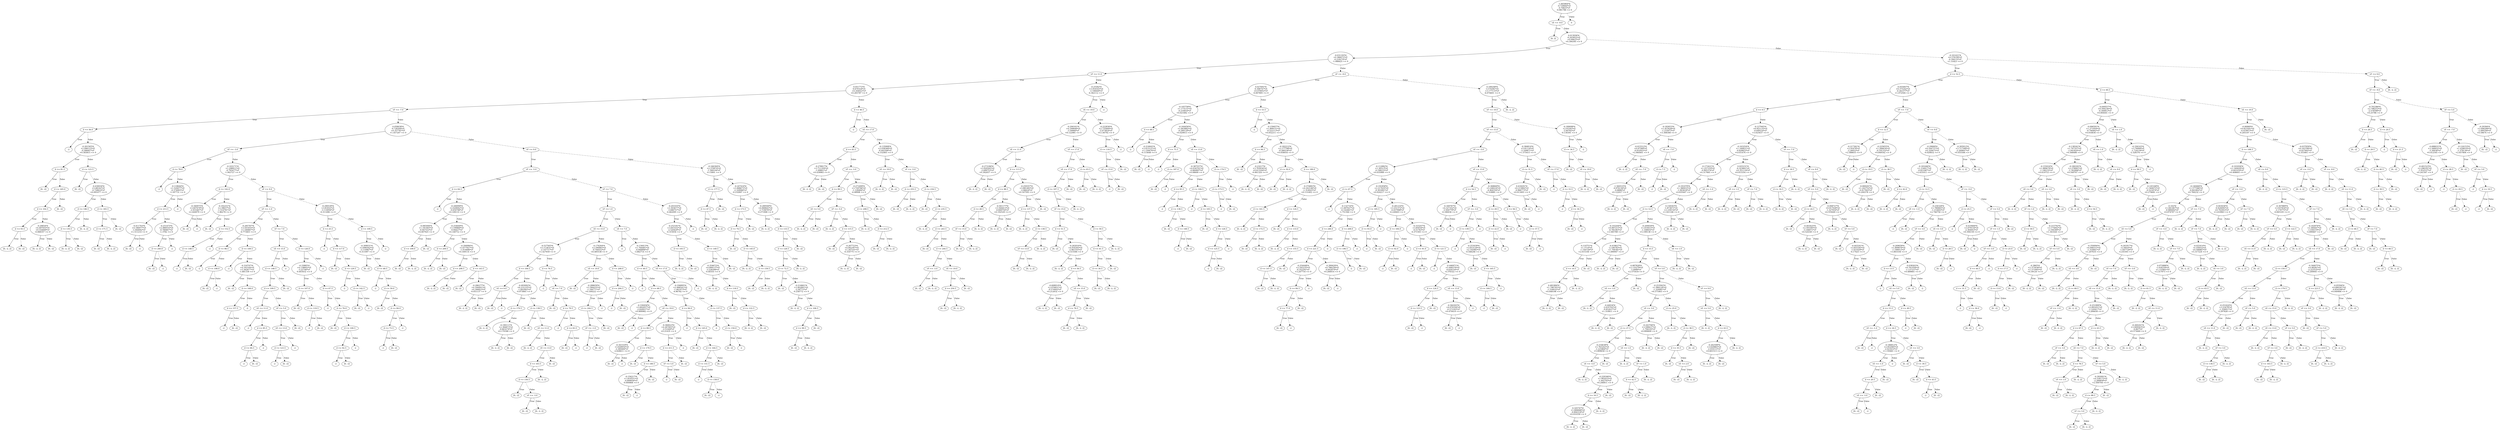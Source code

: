 digraph {
0 [label="-1.845864*d\n-0.728064*vE\n-0.70825*vF\n-0.981786 <= 0"];
1 [label="vE <= -9.0"];
2 [label="[0, 2]"];
1 -> 2 [label="True"];
3 [label="0.013936*d\n-0.203952*vE\n+0.09625*vF\n+0.394395 <= 0"];
4 [label="-0.031193*d\n+0.386072*vE\n-0.218274*vF\n-1.088425 <= 0"];
5 [label="vF <= 11.0"];
6 [label="0.051772*d\n-0.670324*vE\n+0.204022*vF\n+0.265787 <= 0"];
7 [label="vF <= -7.0"];
8 [label="d <= 56.0"];
9 [label="-2"];
8 -> 9 [label="True"];
10 [label="-0.201565*d\n+2.496123*vE\n-0.588407*vF\n+0.583815 <= 0"];
11 [label="d <= 81.5"];
12 [label="[0, -2]"];
11 -> 12 [label="True"];
13 [label="d <= 245.0"];
14 [label="d <= 102.5"];
15 [label="d <= 93.5"];
16 [label="[0, -2, 2]"];
15 -> 16 [label="True"];
17 [label="[0, -2]"];
15 -> 17 [style="dashed", label="False"];
14 -> 15 [label="True"];
18 [label="-0.29654*d\n+4.497055*vE\n+0.554009*vF\n-0.068357 <= 0"];
19 [label="[0, -2, 2]"];
18 -> 19 [label="True"];
20 [label="[0, -2]"];
18 -> 20 [style="dashed", label="False"];
14 -> 18 [style="dashed", label="False"];
13 -> 14 [label="True"];
21 [label="[0, -2]"];
13 -> 21 [style="dashed", label="False"];
11 -> 13 [style="dashed", label="False"];
10 -> 11 [label="True"];
22 [label="d <= 123.5"];
23 [label="[0, -2]"];
22 -> 23 [label="True"];
24 [label="-0.430034*d\n+5.68162*vE\n-0.728614*vF\n+0.091077 <= 0"];
25 [label="d <= 146.5"];
26 [label="d <= 135.5"];
27 [label="[0, -2, 2]"];
26 -> 27 [label="True"];
28 [label="[0, -2]"];
26 -> 28 [style="dashed", label="False"];
25 -> 26 [label="True"];
29 [label="[0, -2, 2]"];
25 -> 29 [style="dashed", label="False"];
24 -> 25 [label="True"];
30 [label="d <= 183.5"];
31 [label="d <= 171.5"];
32 [label="[0, -2]"];
31 -> 32 [label="True"];
33 [label="[0, -2, 2]"];
31 -> 33 [style="dashed", label="False"];
30 -> 31 [label="True"];
34 [label="[0, -2]"];
30 -> 34 [style="dashed", label="False"];
24 -> 30 [style="dashed", label="False"];
22 -> 24 [style="dashed", label="False"];
10 -> 22 [style="dashed", label="False"];
8 -> 10 [style="dashed", label="False"];
7 -> 8 [label="True"];
35 [label="0.058638*d\n-0.728309*vE\n+0.357787*vF\n+1.457207 <= 0"];
36 [label="vF <= -3.0"];
37 [label="d <= 78.0"];
38 [label="-2"];
37 -> 38 [label="True"];
39 [label="-0.118644*d\n+1.520077*vE\n-0.374993*vF\n-3.187731 <= 0"];
40 [label="d <= 213.5"];
41 [label="-0.411703*d\n+4.186977*vE\n-1.044942*vF\n+1.511214 <= 0"];
42 [label="[0, -2]"];
41 -> 42 [label="True"];
43 [label="-2"];
41 -> 43 [style="dashed", label="False"];
40 -> 41 [label="True"];
44 [label="-0.251475*d\n+2.989555*vE\n-0.780847*vF\n-1.3782 <= 0"];
45 [label="d <= 240.0"];
46 [label="[0, -2]"];
45 -> 46 [label="True"];
47 [label="-2"];
45 -> 47 [style="dashed", label="False"];
44 -> 45 [label="True"];
48 [label="-2"];
44 -> 48 [style="dashed", label="False"];
40 -> 44 [style="dashed", label="False"];
39 -> 40 [label="True"];
49 [label="-2"];
39 -> 49 [style="dashed", label="False"];
37 -> 39 [style="dashed", label="False"];
36 -> 37 [label="True"];
50 [label="-0.103171*d\n+1.298911*vE\n-0.795477*vF\n-1.943727 <= 0"];
51 [label="d <= 142.0"];
52 [label="-0.340975*d\n+3.607679*vE\n-2.931667*vF\n+2.444979 <= 0"];
53 [label="[0, -2]"];
52 -> 53 [label="True"];
54 [label="-2"];
52 -> 54 [style="dashed", label="False"];
51 -> 52 [label="True"];
55 [label="-0.192251*d\n+2.39637*vE\n-1.514791*vF\n-1.86278 <= 0"];
56 [label="[0, -2]"];
55 -> 56 [label="True"];
57 [label="d <= 152.5"];
58 [label="d <= 148.5"];
59 [label="-2"];
58 -> 59 [label="True"];
60 [label="[0, -2]"];
58 -> 60 [style="dashed", label="False"];
57 -> 58 [label="True"];
61 [label="-2"];
57 -> 61 [style="dashed", label="False"];
55 -> 57 [style="dashed", label="False"];
51 -> 55 [style="dashed", label="False"];
50 -> 51 [label="True"];
62 [label="vF <= 9.0"];
63 [label="vF <= -1.0"];
64 [label="-0.285787*d\n+3.541655*vE\n+1.546807*vF\n-0.773403 <= 0"];
65 [label="d <= 98.5"];
66 [label="-2"];
65 -> 66 [label="True"];
67 [label="d <= 198.0"];
68 [label="[0, -2]"];
67 -> 68 [label="True"];
69 [label="-2"];
67 -> 69 [style="dashed", label="False"];
65 -> 67 [style="dashed", label="False"];
64 -> 65 [label="True"];
70 [label="d <= 109.5"];
71 [label="-2"];
70 -> 71 [label="True"];
72 [label="-0.316747*d\n+4.192104*vE\n+3.362677*vF\n-1.681339 <= 0"];
73 [label="[0, -2]"];
72 -> 73 [label="True"];
74 [label="d <= 168.0"];
75 [label="d <= 157.5"];
76 [label="-2"];
75 -> 76 [label="True"];
77 [label="[0, -2]"];
75 -> 77 [style="dashed", label="False"];
74 -> 75 [label="True"];
78 [label="-2"];
74 -> 78 [style="dashed", label="False"];
72 -> 74 [style="dashed", label="False"];
70 -> 72 [style="dashed", label="False"];
64 -> 70 [style="dashed", label="False"];
63 -> 64 [label="True"];
79 [label="vF <= 7.0"];
80 [label="vE <= 15.0"];
81 [label="d <= 148.5"];
82 [label="d <= 109.5"];
83 [label="vE <= 11.0"];
84 [label="-2"];
83 -> 84 [label="True"];
85 [label="d <= 85.5"];
86 [label="d <= 84.5"];
87 [label="-2"];
86 -> 87 [label="True"];
88 [label="[0, -2]"];
86 -> 88 [style="dashed", label="False"];
85 -> 86 [label="True"];
89 [label="-2"];
85 -> 89 [style="dashed", label="False"];
83 -> 85 [style="dashed", label="False"];
82 -> 83 [label="True"];
90 [label="vF <= 5.0"];
91 [label="vE <= 13.0"];
92 [label="d <= 123.5"];
93 [label="-2"];
92 -> 93 [label="True"];
94 [label="[0, -2]"];
92 -> 94 [style="dashed", label="False"];
91 -> 92 [label="True"];
95 [label="-2"];
91 -> 95 [style="dashed", label="False"];
90 -> 91 [label="True"];
96 [label="[0, -2]"];
90 -> 96 [style="dashed", label="False"];
82 -> 90 [style="dashed", label="False"];
81 -> 82 [label="True"];
97 [label="[0, -2]"];
81 -> 97 [style="dashed", label="False"];
80 -> 81 [label="True"];
98 [label="-2"];
80 -> 98 [style="dashed", label="False"];
79 -> 80 [label="True"];
99 [label="d <= 126.0"];
100 [label="-0.33885*d\n+4.138602*vE\n-3.22746*vF\n-0.403432 <= 0"];
101 [label="d <= 107.0"];
102 [label="[0, -2]"];
101 -> 102 [label="True"];
103 [label="d <= 119.5"];
104 [label="-2"];
103 -> 104 [label="True"];
105 [label="[0, -2]"];
103 -> 105 [style="dashed", label="False"];
101 -> 103 [style="dashed", label="False"];
100 -> 101 [label="True"];
106 [label="d <= 67.5"];
107 [label="-2"];
106 -> 107 [label="True"];
108 [label="d <= 76.0"];
109 [label="[0, -2]"];
108 -> 109 [label="True"];
110 [label="d <= 100.5"];
111 [label="d <= 92.5"];
112 [label="-2"];
111 -> 112 [label="True"];
113 [label="[0, -2]"];
111 -> 113 [style="dashed", label="False"];
110 -> 111 [label="True"];
114 [label="-2"];
110 -> 114 [style="dashed", label="False"];
108 -> 110 [style="dashed", label="False"];
106 -> 108 [style="dashed", label="False"];
100 -> 106 [style="dashed", label="False"];
99 -> 100 [label="True"];
115 [label="-2"];
99 -> 115 [style="dashed", label="False"];
79 -> 99 [style="dashed", label="False"];
63 -> 79 [style="dashed", label="False"];
62 -> 63 [label="True"];
116 [label="-0.290539*d\n+3.81832*vE\n-3.114956*vF\n-0.311496 <= 0"];
117 [label="d <= 25.5"];
118 [label="-2"];
117 -> 118 [label="True"];
119 [label="d <= 117.0"];
120 [label="[0, -2]"];
119 -> 120 [label="True"];
121 [label="d <= 129.5"];
122 [label="-2"];
121 -> 122 [label="True"];
123 [label="d <= 142.5"];
124 [label="[0, -2]"];
123 -> 124 [label="True"];
125 [label="-2"];
123 -> 125 [style="dashed", label="False"];
121 -> 123 [style="dashed", label="False"];
119 -> 121 [style="dashed", label="False"];
117 -> 119 [style="dashed", label="False"];
116 -> 117 [label="True"];
126 [label="d <= 109.5"];
127 [label="-0.309031*d\n+3.896562*vE\n-3.110967*vF\n-0.311097 <= 0"];
128 [label="[0, -2]"];
127 -> 128 [label="True"];
129 [label="d <= 48.5"];
130 [label="-2"];
129 -> 130 [label="True"];
131 [label="d <= 59.0"];
132 [label="[0, -2]"];
131 -> 132 [label="True"];
133 [label="d <= 84.0"];
134 [label="d <= 73.5"];
135 [label="-2"];
134 -> 135 [label="True"];
136 [label="[0, -2]"];
134 -> 136 [style="dashed", label="False"];
133 -> 134 [label="True"];
137 [label="-2"];
133 -> 137 [style="dashed", label="False"];
131 -> 133 [style="dashed", label="False"];
129 -> 131 [style="dashed", label="False"];
127 -> 129 [style="dashed", label="False"];
126 -> 127 [label="True"];
138 [label="-2"];
126 -> 138 [style="dashed", label="False"];
116 -> 126 [style="dashed", label="False"];
62 -> 116 [style="dashed", label="False"];
50 -> 62 [style="dashed", label="False"];
36 -> 50 [style="dashed", label="False"];
35 -> 36 [label="True"];
139 [label="vF <= 9.0"];
140 [label="vF <= -5.0"];
141 [label="d <= 64.5"];
142 [label="-2"];
141 -> 142 [label="True"];
143 [label="-0.206999*d\n+2.628942*vE\n-0.654796*vF\n+0.109133 <= 0"];
144 [label="-0.085494*d\n+1.181465*vE\n-0.047553*vF\n+0.007925 <= 0"];
145 [label="d <= 109.0"];
146 [label="[0, -2]"];
145 -> 146 [label="True"];
147 [label="[0, -2, 2]"];
145 -> 147 [style="dashed", label="False"];
144 -> 145 [label="True"];
148 [label="[0, -2]"];
144 -> 148 [style="dashed", label="False"];
143 -> 144 [label="True"];
149 [label="-0.254649*d\n+3.199869*vE\n-0.84427*vF\n+0.140712 <= 0"];
150 [label="d <= 209.5"];
151 [label="[0, -2, 2]"];
150 -> 151 [label="True"];
152 [label="[0, -2]"];
150 -> 152 [style="dashed", label="False"];
149 -> 150 [label="True"];
153 [label="-0.294984*d\n+3.677927*vE\n-1.014686*vF\n+0.169114 <= 0"];
154 [label="d <= 208.5"];
155 [label="[0, -2, 2]"];
154 -> 155 [label="True"];
156 [label="[0, -2]"];
154 -> 156 [style="dashed", label="False"];
153 -> 154 [label="True"];
157 [label="d <= 143.5"];
158 [label="[0, -2]"];
157 -> 158 [label="True"];
159 [label="-0.286277*d\n+4.184491*vE\n+0.306823*vF\n-0.051137 <= 0"];
160 [label="[0, -2, 2]"];
159 -> 160 [label="True"];
161 [label="[0, -2]"];
159 -> 161 [style="dashed", label="False"];
157 -> 159 [style="dashed", label="False"];
153 -> 157 [style="dashed", label="False"];
149 -> 153 [style="dashed", label="False"];
143 -> 149 [style="dashed", label="False"];
141 -> 143 [style="dashed", label="False"];
140 -> 141 [label="True"];
162 [label="vF <= 7.0"];
163 [label="vF <= 1.0"];
164 [label="vE <= 15.0"];
165 [label="-0.527565*d\n+5.113631*vE\n-2.147717*vF\n+1.427659 <= 0"];
166 [label="d <= 100.5"];
167 [label="vE <= 9.0"];
168 [label="[0, -2]"];
167 -> 168 [label="True"];
169 [label="-2"];
167 -> 169 [style="dashed", label="False"];
166 -> 167 [label="True"];
170 [label="-0.493092*d\n+6.231235*vE\n-1.842942*vF\n-0.973665 <= 0"];
171 [label="d <= 179.5"];
172 [label="[0, -2, 2]"];
171 -> 172 [label="True"];
173 [label="-0.190111*d\n+2.384873*vE\n-0.663274*vF\n+0.170348 <= 0"];
174 [label="[0, -2, 2]"];
173 -> 174 [label="True"];
175 [label="[0, -2]"];
173 -> 175 [style="dashed", label="False"];
171 -> 173 [style="dashed", label="False"];
170 -> 171 [label="True"];
176 [label="d <= 138.5"];
177 [label="[0, -2]"];
176 -> 177 [label="True"];
178 [label="vE <= 11.0"];
179 [label="[0, -2, 2]"];
178 -> 179 [label="True"];
180 [label="vE <= 13.0"];
181 [label="d <= 163.5"];
182 [label="d <= 156.5"];
183 [label="[0, -2]"];
182 -> 183 [label="True"];
184 [label="vF <= -3.0"];
185 [label="[0, -2]"];
184 -> 185 [label="True"];
186 [label="[0, -2, 2]"];
184 -> 186 [style="dashed", label="False"];
182 -> 184 [style="dashed", label="False"];
181 -> 182 [label="True"];
187 [label="[0, -2, 2]"];
181 -> 187 [style="dashed", label="False"];
180 -> 181 [label="True"];
188 [label="[0, -2]"];
180 -> 188 [style="dashed", label="False"];
178 -> 180 [style="dashed", label="False"];
176 -> 178 [style="dashed", label="False"];
170 -> 176 [style="dashed", label="False"];
166 -> 170 [style="dashed", label="False"];
165 -> 166 [label="True"];
189 [label="d <= 76.5"];
190 [label="-2"];
189 -> 190 [label="True"];
191 [label="vE <= 7.0"];
192 [label="[0, -2]"];
191 -> 192 [label="True"];
193 [label="d <= 79.5"];
194 [label="-2"];
193 -> 194 [label="True"];
195 [label="d <= 83.5"];
196 [label="[0, -2]"];
195 -> 196 [label="True"];
197 [label="-2"];
195 -> 197 [style="dashed", label="False"];
193 -> 195 [style="dashed", label="False"];
191 -> 193 [style="dashed", label="False"];
189 -> 191 [style="dashed", label="False"];
165 -> 189 [style="dashed", label="False"];
164 -> 165 [label="True"];
198 [label="-0.176264*d\n+2.590965*vE\n-0.700553*vF\n-10.485538 <= 0"];
199 [label="vE <= 19.0"];
200 [label="[0, -2]"];
199 -> 200 [label="True"];
201 [label="-0.288659*d\n+3.384435*vE\n-1.184771*vF\n+0.169222 <= 0"];
202 [label="d <= 244.5"];
203 [label="vF <= -1.0"];
204 [label="-2"];
203 -> 204 [label="True"];
205 [label="[0, -2]"];
203 -> 205 [style="dashed", label="False"];
202 -> 203 [label="True"];
206 [label="[0, -2]"];
202 -> 206 [style="dashed", label="False"];
201 -> 202 [label="True"];
207 [label="-2"];
201 -> 207 [style="dashed", label="False"];
199 -> 201 [style="dashed", label="False"];
198 -> 199 [label="True"];
208 [label="d <= 208.0"];
209 [label="d <= 204.5"];
210 [label="-2"];
209 -> 210 [label="True"];
211 [label="[0, -2]"];
209 -> 211 [style="dashed", label="False"];
208 -> 209 [label="True"];
212 [label="-2"];
208 -> 212 [style="dashed", label="False"];
198 -> 208 [style="dashed", label="False"];
164 -> 198 [style="dashed", label="False"];
163 -> 164 [label="True"];
213 [label="vE <= 7.0"];
214 [label="-2"];
213 -> 214 [label="True"];
215 [label="-0.134413*d\n+1.764481*vE\n-0.948896*vF\n-3.882714 <= 0"];
216 [label="d <= 40.5"];
217 [label="-2"];
216 -> 217 [label="True"];
218 [label="d <= 68.5"];
219 [label="-0.330456*d\n+3.602057*vE\n-2.826937*vF\n+0.800982 <= 0"];
220 [label="[0, -2]"];
219 -> 220 [label="True"];
221 [label="-2"];
219 -> 221 [style="dashed", label="False"];
218 -> 219 [label="True"];
222 [label="vE <= 19.0"];
223 [label="d <= 89.5"];
224 [label="-0.343318*d\n+3.828954*vE\n-2.360406*vF\n-2.628611 <= 0"];
225 [label="[0, -2]"];
224 -> 225 [label="True"];
226 [label="-2"];
224 -> 226 [style="dashed", label="False"];
223 -> 224 [label="True"];
227 [label="d <= 179.5"];
228 [label="[0, -2]"];
227 -> 228 [label="True"];
229 [label="d <= 180.5"];
230 [label="-0.156217*d\n+1.810551*vE\n-0.899056*vF\n-0.000868 <= 0"];
231 [label="[0, -2]"];
230 -> 231 [label="True"];
232 [label="-2"];
230 -> 232 [style="dashed", label="False"];
229 -> 230 [label="True"];
233 [label="[0, -2]"];
229 -> 233 [style="dashed", label="False"];
227 -> 229 [style="dashed", label="False"];
223 -> 227 [style="dashed", label="False"];
222 -> 223 [label="True"];
234 [label="-0.360023*d\n+4.287003*vE\n-2.51449*vF\n+0.21435 <= 0"];
235 [label="d <= 211.5"];
236 [label="vF <= 5.0"];
237 [label="-2"];
236 -> 237 [label="True"];
238 [label="[0, -2]"];
236 -> 238 [style="dashed", label="False"];
235 -> 236 [label="True"];
239 [label="[0, -2]"];
235 -> 239 [style="dashed", label="False"];
234 -> 235 [label="True"];
240 [label="-2"];
234 -> 240 [style="dashed", label="False"];
222 -> 234 [style="dashed", label="False"];
218 -> 222 [style="dashed", label="False"];
216 -> 218 [style="dashed", label="False"];
215 -> 216 [label="True"];
241 [label="vE <= 17.0"];
242 [label="-0.194895*d\n+2.488541*vE\n-1.461973*vF\n-4.96782 <= 0"];
243 [label="d <= 94.0"];
244 [label="-2"];
243 -> 244 [label="True"];
245 [label="d <= 145.0"];
246 [label="[0, -2]"];
245 -> 246 [label="True"];
247 [label="d <= 164.5"];
248 [label="d <= 151.5"];
249 [label="-2"];
248 -> 249 [label="True"];
250 [label="d <= 158.0"];
251 [label="[0, -2]"];
250 -> 251 [label="True"];
252 [label="-2"];
250 -> 252 [style="dashed", label="False"];
248 -> 250 [style="dashed", label="False"];
247 -> 248 [label="True"];
253 [label="[0, -2]"];
247 -> 253 [style="dashed", label="False"];
245 -> 247 [style="dashed", label="False"];
243 -> 245 [style="dashed", label="False"];
242 -> 243 [label="True"];
254 [label="d <= 137.5"];
255 [label="-2"];
254 -> 255 [label="True"];
256 [label="d <= 150.0"];
257 [label="[0, -2]"];
256 -> 257 [label="True"];
258 [label="-2"];
256 -> 258 [style="dashed", label="False"];
254 -> 256 [style="dashed", label="False"];
242 -> 254 [style="dashed", label="False"];
241 -> 242 [label="True"];
259 [label="-2"];
241 -> 259 [style="dashed", label="False"];
215 -> 241 [style="dashed", label="False"];
213 -> 215 [style="dashed", label="False"];
163 -> 213 [style="dashed", label="False"];
162 -> 163 [label="True"];
260 [label="-0.201035*d\n+3.303677*vE\n-3.696757*vF\n-0.462095 <= 0"];
261 [label="-0.252181*d\n+3.641432*vE\n-2.520429*vF\n-0.315054 <= 0"];
262 [label="d <= 193.5"];
263 [label="[0, -2, 2]"];
262 -> 263 [label="True"];
264 [label="[0, -2]"];
262 -> 264 [style="dashed", label="False"];
261 -> 262 [label="True"];
265 [label="d <= 149.5"];
266 [label="-0.354672*d\n+4.899137*vE\n-3.228398*vF\n-0.40355 <= 0"];
267 [label="[0, -2, 2]"];
266 -> 267 [label="True"];
268 [label="d <= 118.5"];
269 [label="[0, -2]"];
268 -> 269 [label="True"];
270 [label="d <= 122.5"];
271 [label="[0, -2, 2]"];
270 -> 271 [label="True"];
272 [label="[0, -2]"];
270 -> 272 [style="dashed", label="False"];
268 -> 270 [style="dashed", label="False"];
266 -> 268 [style="dashed", label="False"];
265 -> 266 [label="True"];
273 [label="[0, -2]"];
265 -> 273 [style="dashed", label="False"];
261 -> 265 [style="dashed", label="False"];
260 -> 261 [label="True"];
274 [label="-2"];
260 -> 274 [style="dashed", label="False"];
162 -> 260 [style="dashed", label="False"];
140 -> 162 [style="dashed", label="False"];
139 -> 140 [label="True"];
275 [label="-0.166304*d\n+2.370974*vE\n-1.589104*vF\n-0.15891 <= 0"];
276 [label="d <= 177.5"];
277 [label="d <= 47.5"];
278 [label="[0, -2]"];
277 -> 278 [label="True"];
279 [label="[0, -2, 2]"];
277 -> 279 [style="dashed", label="False"];
276 -> 277 [label="True"];
280 [label="[0, -2]"];
276 -> 280 [style="dashed", label="False"];
275 -> 276 [label="True"];
281 [label="-0.247416*d\n+3.488673*vE\n-2.328966*vF\n-0.232897 <= 0"];
282 [label="d <= 173.5"];
283 [label="d <= 74.5"];
284 [label="[0, -2]"];
283 -> 284 [label="True"];
285 [label="d <= 145.0"];
286 [label="[0, -2, 2]"];
285 -> 286 [label="True"];
287 [label="d <= 159.5"];
288 [label="[0, -2]"];
287 -> 288 [label="True"];
289 [label="[0, -2, 2]"];
287 -> 289 [style="dashed", label="False"];
285 -> 287 [style="dashed", label="False"];
283 -> 285 [style="dashed", label="False"];
282 -> 283 [label="True"];
290 [label="[0, -2]"];
282 -> 290 [style="dashed", label="False"];
281 -> 282 [label="True"];
291 [label="-0.289569*d\n+4.068643*vE\n-2.719076*vF\n-0.271908 <= 0"];
292 [label="[0, -2, 2]"];
291 -> 292 [label="True"];
293 [label="d <= 133.5"];
294 [label="d <= 128.5"];
295 [label="d <= 72.5"];
296 [label="[0, -2]"];
295 -> 296 [label="True"];
297 [label="-0.214661*d\n+3.402801*vE\n-2.58772*vF\n-0.258772 <= 0"];
298 [label="[0, -2, 2]"];
297 -> 298 [label="True"];
299 [label="d <= 106.5"];
300 [label="d <= 99.5"];
301 [label="[0, -2]"];
300 -> 301 [label="True"];
302 [label="[0, -2, 2]"];
300 -> 302 [style="dashed", label="False"];
299 -> 300 [label="True"];
303 [label="[0, -2]"];
299 -> 303 [style="dashed", label="False"];
297 -> 299 [style="dashed", label="False"];
295 -> 297 [style="dashed", label="False"];
294 -> 295 [label="True"];
304 [label="[0, -2, 2]"];
294 -> 304 [style="dashed", label="False"];
293 -> 294 [label="True"];
305 [label="[0, -2]"];
293 -> 305 [style="dashed", label="False"];
291 -> 293 [style="dashed", label="False"];
281 -> 291 [style="dashed", label="False"];
275 -> 281 [style="dashed", label="False"];
139 -> 275 [style="dashed", label="False"];
35 -> 139 [style="dashed", label="False"];
7 -> 35 [style="dashed", label="False"];
6 -> 7 [label="True"];
306 [label="d <= 46.5"];
307 [label="-2"];
306 -> 307 [label="True"];
308 [label="vE <= 17.0"];
309 [label="d <= 83.5"];
310 [label="-0.278917*d\n+3.711359*vE\n-1.09801*vF\n+0.439983 <= 0"];
311 [label="[0, -2, 2]"];
310 -> 311 [label="True"];
312 [label="[0, -2]"];
310 -> 312 [style="dashed", label="False"];
309 -> 310 [label="True"];
313 [label="vF <= -3.0"];
314 [label="d <= 99.5"];
315 [label="vE <= 5.0"];
316 [label="[0, -2, 2]"];
315 -> 316 [label="True"];
317 [label="[0, -2]"];
315 -> 317 [style="dashed", label="False"];
314 -> 315 [label="True"];
318 [label="vF <= -5.0"];
319 [label="[0, -2, 2]"];
318 -> 319 [label="True"];
320 [label="d <= 115.5"];
321 [label="[0, -2]"];
320 -> 321 [label="True"];
322 [label="-0.267723*d\n+4.002397*vE\n+1.267101*vF\n-0.316775 <= 0"];
323 [label="[0, -2, 2]"];
322 -> 323 [label="True"];
324 [label="[0, -2]"];
322 -> 324 [style="dashed", label="False"];
320 -> 322 [style="dashed", label="False"];
318 -> 320 [style="dashed", label="False"];
314 -> 318 [style="dashed", label="False"];
313 -> 314 [label="True"];
325 [label="-0.271699*d\n+3.729796*vE\n-1.128484*vF\n-4.48998 <= 0"];
326 [label="d <= 208.5"];
327 [label="[0, -2, 2]"];
326 -> 327 [label="True"];
328 [label="d <= 212.5"];
329 [label="[0, -2]"];
328 -> 329 [label="True"];
330 [label="[0, -2, 2]"];
328 -> 330 [style="dashed", label="False"];
326 -> 328 [style="dashed", label="False"];
325 -> 326 [label="True"];
331 [label="[0, -2]"];
325 -> 331 [style="dashed", label="False"];
313 -> 325 [style="dashed", label="False"];
309 -> 313 [style="dashed", label="False"];
308 -> 309 [label="True"];
332 [label="-0.135908*d\n+2.038368*vE\n-0.442506*vF\n-4.332465 <= 0"];
333 [label="vE <= 19.0"];
334 [label="[0, -2, 2]"];
333 -> 334 [label="True"];
335 [label="[0, -2]"];
333 -> 335 [style="dashed", label="False"];
332 -> 333 [label="True"];
336 [label="vF <= -5.0"];
337 [label="d <= 255.5"];
338 [label="[0, -2]"];
337 -> 338 [label="True"];
339 [label="[0, -2, 2]"];
337 -> 339 [style="dashed", label="False"];
336 -> 337 [label="True"];
340 [label="d <= 234.5"];
341 [label="[0, -2]"];
340 -> 341 [label="True"];
342 [label="d <= 235.5"];
343 [label="[0, -2, 2]"];
342 -> 343 [label="True"];
344 [label="d <= 243.5"];
345 [label="[0, -2]"];
344 -> 345 [label="True"];
346 [label="d <= 244.5"];
347 [label="vF <= -3.0"];
348 [label="[0, -2]"];
347 -> 348 [label="True"];
349 [label="[0, -2, 2]"];
347 -> 349 [style="dashed", label="False"];
346 -> 347 [label="True"];
350 [label="vE <= 19.0"];
351 [label="d <= 250.5"];
352 [label="[0, -2]"];
351 -> 352 [label="True"];
353 [label="[0, -2, 2]"];
351 -> 353 [style="dashed", label="False"];
350 -> 351 [label="True"];
354 [label="[0, -2]"];
350 -> 354 [style="dashed", label="False"];
346 -> 350 [style="dashed", label="False"];
344 -> 346 [style="dashed", label="False"];
342 -> 344 [style="dashed", label="False"];
340 -> 342 [style="dashed", label="False"];
336 -> 340 [style="dashed", label="False"];
332 -> 336 [style="dashed", label="False"];
308 -> 332 [style="dashed", label="False"];
306 -> 308 [style="dashed", label="False"];
6 -> 306 [style="dashed", label="False"];
5 -> 6 [label="True"];
355 [label="-0.25582*d\n+3.916543*vE\n-3.190649*vF\n-4.362112 <= 0"];
356 [label="vE <= 19.0"];
357 [label="-0.294161*d\n+4.199648*vE\n-3.59966*vF\n+8.122981 <= 0"];
358 [label="vE <= 11.0"];
359 [label="-0.273186*d\n+3.920565*vE\n-2.699753*vF\n+0.392057 <= 0"];
360 [label="[0, -2, 2]"];
359 -> 360 [label="True"];
361 [label="[0, -2]"];
359 -> 361 [style="dashed", label="False"];
358 -> 359 [label="True"];
362 [label="d <= 113.5"];
363 [label="d <= 88.5"];
364 [label="d <= 28.5"];
365 [label="vF <= 15.0"];
366 [label="[0, -2]"];
365 -> 366 [label="True"];
367 [label="[0, -2, 2]"];
365 -> 367 [style="dashed", label="False"];
364 -> 365 [label="True"];
368 [label="[0, -2, 2]"];
364 -> 368 [style="dashed", label="False"];
363 -> 364 [label="True"];
369 [label="-0.561177*d\n+3.564413*vE\n-0.849754*vF\n+0.192529 <= 0"];
370 [label="[0, -2, 2]"];
369 -> 370 [label="True"];
371 [label="[0, -2]"];
369 -> 371 [style="dashed", label="False"];
363 -> 369 [style="dashed", label="False"];
362 -> 363 [label="True"];
372 [label="-0.259357*d\n+3.881483*vE\n-2.86624*vF\n+0.167593 <= 0"];
373 [label="d <= 137.5"];
374 [label="[0, -2, 2]"];
373 -> 374 [label="True"];
375 [label="d <= 138.5"];
376 [label="vF <= 13.0"];
377 [label="[0, -2]"];
376 -> 377 [label="True"];
378 [label="[0, -2, 2]"];
376 -> 378 [style="dashed", label="False"];
375 -> 376 [label="True"];
379 [label="[0, -2, 2]"];
375 -> 379 [style="dashed", label="False"];
373 -> 375 [style="dashed", label="False"];
372 -> 373 [label="True"];
380 [label="[0, -2]"];
372 -> 380 [style="dashed", label="False"];
362 -> 372 [style="dashed", label="False"];
358 -> 362 [style="dashed", label="False"];
357 -> 358 [label="True"];
381 [label="vF <= 17.0"];
382 [label="vE <= 17.0"];
383 [label="d <= 107.5"];
384 [label="vF <= 15.0"];
385 [label="d <= 51.5"];
386 [label="[0, -2]"];
385 -> 386 [label="True"];
387 [label="-0.262016*d\n+4.054393*vE\n-2.961555*vF\n-0.515584 <= 0"];
388 [label="[0, -2, 2]"];
387 -> 388 [label="True"];
389 [label="d <= 56.5"];
390 [label="-0.608914*d\n+2.976851*vE\n-0.574002*vF\n+0.212632 <= 0"];
391 [label="[0, -2, 2]"];
390 -> 391 [label="True"];
392 [label="[0, -2]"];
390 -> 392 [style="dashed", label="False"];
389 -> 390 [label="True"];
393 [label="vE <= 15.0"];
394 [label="d <= 78.5"];
395 [label="[0, -2]"];
394 -> 395 [label="True"];
396 [label="[0, -2, 2]"];
394 -> 396 [style="dashed", label="False"];
393 -> 394 [label="True"];
397 [label="[0, -2]"];
393 -> 397 [style="dashed", label="False"];
389 -> 393 [style="dashed", label="False"];
387 -> 389 [style="dashed", label="False"];
385 -> 387 [style="dashed", label="False"];
384 -> 385 [label="True"];
398 [label="d <= 59.5"];
399 [label="d <= 41.5"];
400 [label="d <= 30.5"];
401 [label="[0, -2]"];
400 -> 401 [label="True"];
402 [label="[0, -2, 2]"];
400 -> 402 [style="dashed", label="False"];
399 -> 400 [label="True"];
403 [label="[0, -2]"];
399 -> 403 [style="dashed", label="False"];
398 -> 399 [label="True"];
404 [label="[0, -2, 2]"];
398 -> 404 [style="dashed", label="False"];
384 -> 398 [style="dashed", label="False"];
383 -> 384 [label="True"];
405 [label="[0, -2, 2]"];
383 -> 405 [style="dashed", label="False"];
382 -> 383 [label="True"];
406 [label="[0, -2]"];
382 -> 406 [style="dashed", label="False"];
381 -> 382 [label="True"];
407 [label="d <= 63.5"];
408 [label="[0, -2]"];
407 -> 408 [label="True"];
409 [label="[0, -2, 2]"];
407 -> 409 [style="dashed", label="False"];
381 -> 407 [style="dashed", label="False"];
357 -> 381 [style="dashed", label="False"];
356 -> 357 [label="True"];
410 [label="-0.222836*d\n+2.735849*vE\n-2.073824*vF\n+0.136792 <= 0"];
411 [label="d <= 116.5"];
412 [label="vF <= 15.0"];
413 [label="-2"];
412 -> 413 [label="True"];
414 [label="[0, -2]"];
412 -> 414 [style="dashed", label="False"];
411 -> 412 [label="True"];
415 [label="[0, -2]"];
411 -> 415 [style="dashed", label="False"];
410 -> 411 [label="True"];
416 [label="-2"];
410 -> 416 [style="dashed", label="False"];
356 -> 410 [style="dashed", label="False"];
355 -> 356 [label="True"];
417 [label="-2"];
355 -> 417 [style="dashed", label="False"];
5 -> 355 [style="dashed", label="False"];
4 -> 5 [label="True"];
418 [label="vF <= -9.0"];
419 [label="0.027691*d\n-0.308747*vE\n+0.078952*vF\n-0.007895 <= 0"];
420 [label="-0.105758*d\n+1.173131*vE\n-0.216816*vF\n+0.021682 <= 0"];
421 [label="d <= 68.5"];
422 [label="-2"];
421 -> 422 [label="True"];
423 [label="-0.214642*d\n+3.415121*vE\n+1.156476*vF\n-0.115648 <= 0"];
424 [label="[0, -2]"];
423 -> 424 [label="True"];
425 [label="-2"];
423 -> 425 [style="dashed", label="False"];
421 -> 423 [style="dashed", label="False"];
420 -> 421 [label="True"];
426 [label="-0.164456*d\n+1.843882*vE\n-0.290129*vF\n+0.029013 <= 0"];
427 [label="d <= 75.5"];
428 [label="-2"];
427 -> 428 [label="True"];
429 [label="d <= 187.0"];
430 [label="[0, -2]"];
429 -> 430 [label="True"];
431 [label="-2"];
429 -> 431 [style="dashed", label="False"];
427 -> 429 [style="dashed", label="False"];
426 -> 427 [label="True"];
432 [label="vE <= 13.0"];
433 [label="-0.387557*d\n+4.034701*vE\n-0.860897*vF\n+0.08609 <= 0"];
434 [label="d <= 95.5"];
435 [label="-2"];
434 -> 435 [label="True"];
436 [label="d <= 138.5"];
437 [label="[0, -2]"];
436 -> 437 [label="True"];
438 [label="d <= 148.5"];
439 [label="-2"];
438 -> 439 [label="True"];
440 [label="[0, -2]"];
438 -> 440 [style="dashed", label="False"];
436 -> 438 [style="dashed", label="False"];
434 -> 436 [style="dashed", label="False"];
433 -> 434 [label="True"];
441 [label="d <= 104.5"];
442 [label="-2"];
441 -> 442 [label="True"];
443 [label="d <= 105.5"];
444 [label="[0, -2]"];
443 -> 444 [label="True"];
445 [label="d <= 126.5"];
446 [label="d <= 125.5"];
447 [label="-2"];
446 -> 447 [label="True"];
448 [label="[0, -2]"];
446 -> 448 [style="dashed", label="False"];
445 -> 446 [label="True"];
449 [label="-2"];
445 -> 449 [style="dashed", label="False"];
443 -> 445 [style="dashed", label="False"];
441 -> 443 [style="dashed", label="False"];
433 -> 441 [style="dashed", label="False"];
432 -> 433 [label="True"];
450 [label="d <= 174.5"];
451 [label="d <= 173.5"];
452 [label="-2"];
451 -> 452 [label="True"];
453 [label="[0, -2]"];
451 -> 453 [style="dashed", label="False"];
450 -> 451 [label="True"];
454 [label="-2"];
450 -> 454 [style="dashed", label="False"];
432 -> 450 [style="dashed", label="False"];
426 -> 432 [style="dashed", label="False"];
420 -> 426 [style="dashed", label="False"];
419 -> 420 [label="True"];
455 [label="d <= 53.5"];
456 [label="-2"];
455 -> 456 [label="True"];
457 [label="-0.159457*d\n+1.899151*vE\n-0.522113*vF\n+0.052211 <= 0"];
458 [label="d <= 94.5"];
459 [label="[0, -2]"];
458 -> 459 [label="True"];
460 [label="-0.23217*d\n+3.703034*vE\n+0.613244*vF\n-0.061324 <= 0"];
461 [label="[0, -2, 2]"];
460 -> 461 [label="True"];
462 [label="[0, -2]"];
460 -> 462 [style="dashed", label="False"];
458 -> 460 [style="dashed", label="False"];
457 -> 458 [label="True"];
463 [label="-0.182212*d\n+2.177798*vE\n-0.580536*vF\n+0.058054 <= 0"];
464 [label="d <= 92.0"];
465 [label="[0, -2]"];
464 -> 465 [label="True"];
466 [label="[0, -2, 2]"];
464 -> 466 [style="dashed", label="False"];
463 -> 464 [label="True"];
467 [label="d <= 180.0"];
468 [label="-0.374883*d\n+4.242146*vE\n-1.314025*vF\n+0.131402 <= 0"];
469 [label="d <= 161.5"];
470 [label="[0, -2, 2]"];
469 -> 470 [label="True"];
471 [label="d <= 172.5"];
472 [label="[0, -2]"];
471 -> 472 [label="True"];
473 [label="[0, -2, 2]"];
471 -> 473 [style="dashed", label="False"];
469 -> 471 [style="dashed", label="False"];
468 -> 469 [label="True"];
474 [label="d <= 124.5"];
475 [label="[0, -2]"];
474 -> 475 [label="True"];
476 [label="d <= 133.0"];
477 [label="[0, -2, 2]"];
476 -> 477 [label="True"];
478 [label="d <= 155.5"];
479 [label="d <= 147.5"];
480 [label="[0, -2]"];
479 -> 480 [label="True"];
481 [label="[0, -2, 2]"];
479 -> 481 [style="dashed", label="False"];
478 -> 479 [label="True"];
482 [label="[0, -2]"];
478 -> 482 [style="dashed", label="False"];
476 -> 478 [style="dashed", label="False"];
474 -> 476 [style="dashed", label="False"];
468 -> 474 [style="dashed", label="False"];
467 -> 468 [label="True"];
483 [label="[0, -2]"];
467 -> 483 [style="dashed", label="False"];
463 -> 467 [style="dashed", label="False"];
457 -> 463 [style="dashed", label="False"];
455 -> 457 [style="dashed", label="False"];
419 -> 455 [style="dashed", label="False"];
418 -> 419 [label="True"];
484 [label="0.189248*d\n-3.574381*vE\n+3.177133*vF\n-6.074601 <= 0"];
485 [label="vF <= 19.0"];
486 [label="vF <= 15.0"];
487 [label="vF <= -5.0"];
488 [label="-0.112882*d\n+1.30513*vE\n-0.198233*vF\n+0.035989 <= 0"];
489 [label="d <= 67.5"];
490 [label="-2"];
489 -> 490 [label="True"];
491 [label="-0.132716*d\n+1.697027*vE\n-0.142661*vF\n-1.751364 <= 0"];
492 [label="d <= 246.0"];
493 [label="d <= 221.5"];
494 [label="-0.254448*d\n+2.545235*vE\n-0.352291*vF\n+3.247716 <= 0"];
495 [label="d <= 84.5"];
496 [label="d <= 77.0"];
497 [label="[0, -2]"];
496 -> 497 [label="True"];
498 [label="-2"];
496 -> 498 [style="dashed", label="False"];
495 -> 496 [label="True"];
499 [label="[0, -2]"];
495 -> 499 [style="dashed", label="False"];
494 -> 495 [label="True"];
500 [label="-2"];
494 -> 500 [style="dashed", label="False"];
493 -> 494 [label="True"];
501 [label="-0.399429*d\n+4.788258*vE\n-0.602879*vF\n+0.266014 <= 0"];
502 [label="[0, -2]"];
501 -> 502 [label="True"];
503 [label="-2"];
501 -> 503 [style="dashed", label="False"];
493 -> 501 [style="dashed", label="False"];
492 -> 493 [label="True"];
504 [label="-2"];
492 -> 504 [style="dashed", label="False"];
491 -> 492 [label="True"];
505 [label="d <= 208.0"];
506 [label="d <= 196.5"];
507 [label="-2"];
506 -> 507 [label="True"];
508 [label="[0, -2]"];
506 -> 508 [style="dashed", label="False"];
505 -> 506 [label="True"];
509 [label="-2"];
505 -> 509 [style="dashed", label="False"];
491 -> 505 [style="dashed", label="False"];
489 -> 491 [style="dashed", label="False"];
488 -> 489 [label="True"];
510 [label="-0.191858*d\n+2.217635*vE\n-0.301891*vF\n+0.024217 <= 0"];
511 [label="d <= 185.5"];
512 [label="d <= 93.0"];
513 [label="-2"];
512 -> 513 [label="True"];
514 [label="[0, -2]"];
512 -> 514 [style="dashed", label="False"];
511 -> 512 [label="True"];
515 [label="-2"];
511 -> 515 [style="dashed", label="False"];
510 -> 511 [label="True"];
516 [label="-0.281216*d\n+3.251372*vE\n-0.437998*vF\n-0.228403 <= 0"];
517 [label="d <= 184.0"];
518 [label="d <= 92.0"];
519 [label="-2"];
518 -> 519 [label="True"];
520 [label="[0, -2]"];
518 -> 520 [style="dashed", label="False"];
517 -> 518 [label="True"];
521 [label="-2"];
517 -> 521 [style="dashed", label="False"];
516 -> 517 [label="True"];
522 [label="-0.333247*d\n+3.85034*vE\n-0.51763*vF\n-0.371593 <= 0"];
523 [label="d <= 91.0"];
524 [label="-2"];
523 -> 524 [label="True"];
525 [label="[0, -2]"];
523 -> 525 [style="dashed", label="False"];
522 -> 523 [label="True"];
526 [label="d <= 121.5"];
527 [label="-2"];
526 -> 527 [label="True"];
528 [label="-0.446971*d\n+5.468376*vE\n-0.626334*vF\n-4.376322 <= 0"];
529 [label="d <= 124.5"];
530 [label="d <= 123.5"];
531 [label="[0, -2]"];
530 -> 531 [label="True"];
532 [label="-2"];
530 -> 532 [style="dashed", label="False"];
529 -> 530 [label="True"];
533 [label="[0, -2]"];
529 -> 533 [style="dashed", label="False"];
528 -> 529 [label="True"];
534 [label="vE <= 13.0"];
535 [label="-0.364303*d\n+4.070356*vE\n-0.575183*vF\n+0.470419 <= 0"];
536 [label="[0, -2]"];
535 -> 536 [label="True"];
537 [label="-2"];
535 -> 537 [style="dashed", label="False"];
534 -> 535 [label="True"];
538 [label="-2"];
534 -> 538 [style="dashed", label="False"];
528 -> 534 [style="dashed", label="False"];
526 -> 528 [style="dashed", label="False"];
522 -> 526 [style="dashed", label="False"];
516 -> 522 [style="dashed", label="False"];
510 -> 516 [style="dashed", label="False"];
488 -> 510 [style="dashed", label="False"];
487 -> 488 [label="True"];
539 [label="vF <= 13.0"];
540 [label="d <= 54.5"];
541 [label="-0.349787*d\n+4.327352*vE\n-3.504779*vF\n-0.180036 <= 0"];
542 [label="[0, -2]"];
541 -> 542 [label="True"];
543 [label="-2"];
541 -> 543 [style="dashed", label="False"];
540 -> 541 [label="True"];
544 [label="vF <= -3.0"];
545 [label="d <= 139.5"];
546 [label="-2"];
545 -> 546 [label="True"];
547 [label="-0.253439*d\n+3.653129*vE\n+2.192983*vF\n-0.548246 <= 0"];
548 [label="[0, -2]"];
547 -> 548 [label="True"];
549 [label="d <= 165.5"];
550 [label="d <= 164.5"];
551 [label="-2"];
550 -> 551 [label="True"];
552 [label="[0, -2]"];
550 -> 552 [style="dashed", label="False"];
549 -> 550 [label="True"];
553 [label="-2"];
549 -> 553 [style="dashed", label="False"];
547 -> 549 [style="dashed", label="False"];
545 -> 547 [style="dashed", label="False"];
544 -> 545 [label="True"];
554 [label="-2"];
544 -> 554 [style="dashed", label="False"];
540 -> 544 [style="dashed", label="False"];
539 -> 540 [label="True"];
555 [label="-0.368849*d\n+5.248224*vE\n-4.464334*vF\n-0.318881 <= 0"];
556 [label="d <= 29.5"];
557 [label="d <= 22.0"];
558 [label="[0, -2]"];
557 -> 558 [label="True"];
559 [label="-2"];
557 -> 559 [style="dashed", label="False"];
556 -> 557 [label="True"];
560 [label="[0, -2]"];
556 -> 560 [style="dashed", label="False"];
555 -> 556 [label="True"];
561 [label="d <= 56.5"];
562 [label="-2"];
561 -> 562 [label="True"];
563 [label="d <= 57.5"];
564 [label="[0, -2]"];
563 -> 564 [label="True"];
565 [label="-2"];
563 -> 565 [style="dashed", label="False"];
561 -> 563 [style="dashed", label="False"];
555 -> 561 [style="dashed", label="False"];
539 -> 555 [style="dashed", label="False"];
487 -> 539 [style="dashed", label="False"];
486 -> 487 [label="True"];
566 [label="-0.384814*d\n+5.81116*vE\n-5.169871*vF\n+1.575415 <= 0"];
567 [label="d <= 31.5"];
568 [label="0.418291*d\n+0.215892*vE\n-0.966773*vF\n+0.013493 <= 0"];
569 [label="[0, -2]"];
568 -> 569 [label="True"];
570 [label="-2"];
568 -> 570 [style="dashed", label="False"];
567 -> 568 [label="True"];
571 [label="[0, -2]"];
567 -> 571 [style="dashed", label="False"];
566 -> 567 [label="True"];
572 [label="vF <= 17.0"];
573 [label="-2"];
572 -> 573 [label="True"];
574 [label="d <= 33.5"];
575 [label="-2"];
574 -> 575 [label="True"];
576 [label="d <= 34.5"];
577 [label="[0, -2]"];
576 -> 577 [label="True"];
578 [label="-2"];
576 -> 578 [style="dashed", label="False"];
574 -> 576 [style="dashed", label="False"];
572 -> 574 [style="dashed", label="False"];
566 -> 572 [style="dashed", label="False"];
486 -> 566 [style="dashed", label="False"];
485 -> 486 [label="True"];
579 [label="-0.180698*d\n+2.93345*vE\n-2.60782*vF\n-0.130391 <= 0"];
580 [label="d <= 34.5"];
581 [label="[0, -2]"];
580 -> 581 [label="True"];
582 [label="vE <= 19.0"];
583 [label="[0, -2, 2]"];
582 -> 583 [label="True"];
584 [label="[0, -2]"];
582 -> 584 [style="dashed", label="False"];
580 -> 582 [style="dashed", label="False"];
579 -> 580 [label="True"];
585 [label="-2"];
579 -> 585 [style="dashed", label="False"];
485 -> 579 [style="dashed", label="False"];
484 -> 485 [label="True"];
586 [label="[0, -2, 2]"];
484 -> 586 [style="dashed", label="False"];
418 -> 484 [style="dashed", label="False"];
4 -> 418 [style="dashed", label="False"];
3 -> 4 [label="True"];
587 [label="-0.101421*d\n+0.578199*vE\n-0.394155*vF\n+1.31823 <= 0"];
588 [label="d <= 52.5"];
589 [label="-0.055667*d\n+0.375242*vE\n-0.262377*vF\n+1.072504 <= 0"];
590 [label="d <= 9.5"];
591 [label="-0.182653*d\n+1.453428*vE\n-1.233073*vF\n+3.308308 <= 0"];
592 [label="-0.015512*d\n+0.97589*vE\n-0.932925*vF\n+2.964461 <= 0"];
593 [label="[0, -2, 2]"];
592 -> 593 [label="True"];
594 [label="vE <= -7.0"];
595 [label="-1.560533*d\n-0.976136*vE\n-0.8886*vF\n+0.122017 <= 0"];
596 [label="[0, -2, 2]"];
595 -> 596 [label="True"];
597 [label="[0, -2]"];
595 -> 597 [style="dashed", label="False"];
594 -> 595 [label="True"];
598 [label="[0, -2]"];
594 -> 598 [style="dashed", label="False"];
592 -> 594 [style="dashed", label="False"];
591 -> 592 [label="True"];
599 [label="vE <= -7.0"];
600 [label="d <= 7.5"];
601 [label="-2"];
600 -> 601 [label="True"];
602 [label="[0, -2]"];
600 -> 602 [style="dashed", label="False"];
599 -> 600 [label="True"];
603 [label="-2"];
599 -> 603 [style="dashed", label="False"];
591 -> 599 [style="dashed", label="False"];
590 -> 591 [label="True"];
604 [label="-0.127945*d\n+0.921135*vE\n-0.649224*vF\n+3.025637 <= 0"];
605 [label="-0.163254*d\n+1.160621*vE\n-0.828833*vF\n+4.031476 <= 0"];
606 [label="-0.173421*d\n+1.257319*vE\n-0.905374*vF\n+4.317665 <= 0"];
607 [label="-0.191079*d\n+1.380933*vE\n-1.003618*vF\n+4.835447 <= 0"];
608 [label="d <= 12.5"];
609 [label="-0.103204*d\n+0.997215*vE\n-0.785383*vF\n+3.585789 <= 0"];
610 [label="0.110751*d\n+1.3714*vE\n-1.144728*vF\n+2.015336 <= 0"];
611 [label="d <= 10.5"];
612 [label="0.481984*d\n+1.798795*vE\n-1.530032*vF\n+0.048198 <= 0"];
613 [label="[0, -2, 2]"];
612 -> 613 [label="True"];
614 [label="[0, -2]"];
612 -> 614 [style="dashed", label="False"];
611 -> 612 [label="True"];
615 [label="[0, -2, 2]"];
611 -> 615 [style="dashed", label="False"];
610 -> 611 [label="True"];
616 [label="[0, -2]"];
610 -> 616 [style="dashed", label="False"];
609 -> 610 [label="True"];
617 [label="-0.418627*d\n-2.106783*vE\n+1.700381*vF\n+1.690947 <= 0"];
618 [label="[0, -2, 2]"];
617 -> 618 [label="True"];
619 [label="[0, -2]"];
617 -> 619 [style="dashed", label="False"];
609 -> 617 [style="dashed", label="False"];
608 -> 609 [label="True"];
620 [label="-0.209459*d\n+1.619415*vE\n-1.168935*vF\n+5.199138 <= 0"];
621 [label="d <= 15.5"];
622 [label="0.087828*d\n+2.135278*vE\n-1.6089*vF\n+2.575418 <= 0"];
623 [label="vE <= -3.0"];
624 [label="[0, -2, 2]"];
623 -> 624 [label="True"];
625 [label="-0.44934*d\n-2.635702*vE\n-0.852637*vF\n+1.310811 <= 0"];
626 [label="[0, -2, 2]"];
625 -> 626 [label="True"];
627 [label="[0, -2]"];
625 -> 627 [style="dashed", label="False"];
623 -> 625 [style="dashed", label="False"];
622 -> 623 [label="True"];
628 [label="[0, -2]"];
622 -> 628 [style="dashed", label="False"];
621 -> 622 [label="True"];
629 [label="vF <= 5.0"];
630 [label="-0.253562*d\n+1.984126*vE\n-1.320081*vF\n+6.571803 <= 0"];
631 [label="vE <= 3.0"];
632 [label="d <= 27.5"];
633 [label="-0.216638*d\n+1.763242*vE\n-1.225864*vF\n+5.809658 <= 0"];
634 [label="vE <= -5.0"];
635 [label="[0, -2, 2]"];
634 -> 635 [label="True"];
636 [label="-0.229346*d\n+1.902033*vE\n-1.442793*vF\n+6.246811 <= 0"];
637 [label="d <= 16.5"];
638 [label="0.165747*d\n+1.806068*vE\n-0.894318*vF\n+0.010359 <= 0"];
639 [label="[0, -2, 2]"];
638 -> 639 [label="True"];
640 [label="[0, -2]"];
638 -> 640 [style="dashed", label="False"];
637 -> 638 [label="True"];
641 [label="[0, -2, 2]"];
637 -> 641 [style="dashed", label="False"];
636 -> 637 [label="True"];
642 [label="[0, -2]"];
636 -> 642 [style="dashed", label="False"];
634 -> 636 [style="dashed", label="False"];
633 -> 634 [label="True"];
643 [label="[0, -2]"];
633 -> 643 [style="dashed", label="False"];
632 -> 633 [label="True"];
644 [label="vE <= 1.0"];
645 [label="[0, -2, 2]"];
644 -> 645 [label="True"];
646 [label="vF <= 1.0"];
647 [label="d <= 42.5"];
648 [label="[0, -2]"];
647 -> 648 [label="True"];
649 [label="[0, -2, 2]"];
647 -> 649 [style="dashed", label="False"];
646 -> 647 [label="True"];
650 [label="[0, -2, 2]"];
646 -> 650 [style="dashed", label="False"];
644 -> 646 [style="dashed", label="False"];
632 -> 644 [style="dashed", label="False"];
631 -> 632 [label="True"];
651 [label="-0.243706*d\n+3.598437*vE\n-1.794105*vF\n+0.899609 <= 0"];
652 [label="[0, -2, 2]"];
651 -> 652 [label="True"];
653 [label="[0, -2]"];
651 -> 653 [style="dashed", label="False"];
631 -> 651 [style="dashed", label="False"];
630 -> 631 [label="True"];
654 [label="d <= 25.0"];
655 [label="[0, -2, 2]"];
654 -> 655 [label="True"];
656 [label="d <= 38.5"];
657 [label="d <= 35.5"];
658 [label="[0, -2]"];
657 -> 658 [label="True"];
659 [label="vE <= 2.0"];
660 [label="[0, -2]"];
659 -> 660 [label="True"];
661 [label="[0, -2, 2]"];
659 -> 661 [style="dashed", label="False"];
657 -> 659 [style="dashed", label="False"];
656 -> 657 [label="True"];
662 [label="[0, -2]"];
656 -> 662 [style="dashed", label="False"];
654 -> 656 [style="dashed", label="False"];
630 -> 654 [style="dashed", label="False"];
629 -> 630 [label="True"];
663 [label="vF <= 9.0"];
664 [label="vE <= 5.0"];
665 [label="[0, -2, 2]"];
664 -> 665 [label="True"];
666 [label="d <= 43.5"];
667 [label="-0.262599*d\n+3.620883*vE\n-2.010115*vF\n+0.601513 <= 0"];
668 [label="[0, -2, 2]"];
667 -> 668 [label="True"];
669 [label="[0, -2]"];
667 -> 669 [style="dashed", label="False"];
666 -> 667 [label="True"];
670 [label="[0, -2, 2]"];
666 -> 670 [style="dashed", label="False"];
664 -> 666 [style="dashed", label="False"];
663 -> 664 [label="True"];
671 [label="[0, -2, 2]"];
663 -> 671 [style="dashed", label="False"];
629 -> 663 [style="dashed", label="False"];
621 -> 629 [style="dashed", label="False"];
620 -> 621 [label="True"];
672 [label="vE <= 1.0"];
673 [label="[0, -2, 2]"];
672 -> 673 [label="True"];
674 [label="[0, -2]"];
672 -> 674 [style="dashed", label="False"];
620 -> 672 [style="dashed", label="False"];
608 -> 620 [style="dashed", label="False"];
607 -> 608 [label="True"];
675 [label="0.158303*d\n-1.873671*vE\n+2.239154*vF\n+1.021166 <= 0"];
676 [label="[0, -2, 2]"];
675 -> 676 [label="True"];
677 [label="[0, -2]"];
675 -> 677 [style="dashed", label="False"];
607 -> 675 [style="dashed", label="False"];
606 -> 607 [label="True"];
678 [label="vE <= -1.0"];
679 [label="[0, -2, 2]"];
678 -> 679 [label="True"];
680 [label="[0, -2]"];
678 -> 680 [style="dashed", label="False"];
606 -> 678 [style="dashed", label="False"];
605 -> 606 [label="True"];
681 [label="0.025231*d\n-0.323661*vE\n+0.351118*vF\n+0.015354 <= 0"];
682 [label="vE <= 1.0"];
683 [label="[0, -2, 2]"];
682 -> 683 [label="True"];
684 [label="[0, -2]"];
682 -> 684 [style="dashed", label="False"];
681 -> 682 [label="True"];
685 [label="vF <= 7.0"];
686 [label="[0, -2]"];
685 -> 686 [label="True"];
687 [label="[0, -2, 2]"];
685 -> 687 [style="dashed", label="False"];
681 -> 685 [style="dashed", label="False"];
605 -> 681 [style="dashed", label="False"];
604 -> 605 [label="True"];
688 [label="vF <= -7.0"];
689 [label="d <= 18.5"];
690 [label="d <= 16.5"];
691 [label="[0, -2, 2]"];
690 -> 691 [label="True"];
692 [label="[0, -2]"];
690 -> 692 [style="dashed", label="False"];
689 -> 690 [label="True"];
693 [label="[0, -2, 2]"];
689 -> 693 [style="dashed", label="False"];
688 -> 689 [label="True"];
694 [label="vF <= 9.0"];
695 [label="vF <= -5.0"];
696 [label="d <= 24.5"];
697 [label="[0, -2]"];
696 -> 697 [label="True"];
698 [label="-0.403425*d\n+2.593395*vE\n-3.146071*vF\n+0.524345 <= 0"];
699 [label="[0, -2, 2]"];
698 -> 699 [label="True"];
700 [label="[0, -2]"];
698 -> 700 [style="dashed", label="False"];
696 -> 698 [style="dashed", label="False"];
695 -> 696 [label="True"];
701 [label="-0.008727*d\n+0.917028*vE\n-1.327916*vF\n+4.555649 <= 0"];
702 [label="[0, -2, 2]"];
701 -> 702 [label="True"];
703 [label="vF <= 5.0"];
704 [label="[0, -2]"];
703 -> 704 [label="True"];
705 [label="-0.443241*d\n+3.855185*vE\n-1.021029*vF\n-0.17425 <= 0"];
706 [label="[0, -2, 2]"];
705 -> 706 [label="True"];
707 [label="[0, -2]"];
705 -> 707 [style="dashed", label="False"];
703 -> 705 [style="dashed", label="False"];
701 -> 703 [style="dashed", label="False"];
695 -> 701 [style="dashed", label="False"];
694 -> 695 [label="True"];
708 [label="[0, -2, 2]"];
694 -> 708 [style="dashed", label="False"];
688 -> 694 [style="dashed", label="False"];
604 -> 688 [style="dashed", label="False"];
590 -> 604 [style="dashed", label="False"];
589 -> 590 [label="True"];
709 [label="vF <= -7.0"];
710 [label="d <= 12.5"];
711 [label="-0.217361*d\n+2.91678*vE\n-2.26053*vF\n+2.588655 <= 0"];
712 [label="[0, -2]"];
711 -> 712 [label="True"];
713 [label="-2"];
711 -> 713 [style="dashed", label="False"];
710 -> 711 [label="True"];
714 [label="-0.225655*d\n+1.266634*vE\n-0.191332*vF\n+9.849542 <= 0"];
715 [label="d <= 19.5"];
716 [label="[0, -2]"];
715 -> 716 [label="True"];
717 [label="-0.069201*d\n+1.242752*vE\n-0.417043*vF\n+0.204378 <= 0"];
718 [label="[0, -2, 2]"];
717 -> 718 [label="True"];
719 [label="[0, -2]"];
717 -> 719 [style="dashed", label="False"];
715 -> 717 [style="dashed", label="False"];
714 -> 715 [label="True"];
720 [label="d <= 38.5"];
721 [label="[0, -2]"];
720 -> 721 [label="True"];
722 [label="d <= 42.0"];
723 [label="[0, -2, 2]"];
722 -> 723 [label="True"];
724 [label="[0, -2]"];
722 -> 724 [style="dashed", label="False"];
720 -> 722 [style="dashed", label="False"];
714 -> 720 [style="dashed", label="False"];
710 -> 714 [style="dashed", label="False"];
709 -> 710 [label="True"];
725 [label="vF <= 9.0"];
726 [label="-0.29069*d\n+0.164737*vE\n+0.329475*vF\n-0.020832 <= 0"];
727 [label="-0.181646*d\n+1.154917*vE\n-0.821087*vF\n+2.631011 <= 0"];
728 [label="d <= 12.5"];
729 [label="vE <= -1.0"];
730 [label="-2"];
729 -> 730 [label="True"];
731 [label="[0, -2]"];
729 -> 731 [style="dashed", label="False"];
728 -> 729 [label="True"];
732 [label="-0.236328*d\n+1.780665*vE\n-1.214003*vF\n+2.746756 <= 0"];
733 [label="vF <= 3.0"];
734 [label="-0.269658*d\n+1.899876*vE\n-1.199012*vF\n+3.803104 <= 0"];
735 [label="d <= 13.5"];
736 [label="-2"];
735 -> 736 [label="True"];
737 [label="vE <= 5.0"];
738 [label="d <= 15.5"];
739 [label="vE <= -1.0"];
740 [label="[0, -2]"];
739 -> 740 [label="True"];
741 [label="-2"];
739 -> 741 [style="dashed", label="False"];
738 -> 739 [label="True"];
742 [label="d <= 24.5"];
743 [label="-0.186812*d\n+2.852085*vE\n-2.023433*vF\n+1.150461 <= 0"];
744 [label="vE <= -1.0"];
745 [label="d <= 20.5"];
746 [label="vE <= -3.0"];
747 [label="[0, -2]"];
746 -> 747 [label="True"];
748 [label="-2"];
746 -> 748 [style="dashed", label="False"];
745 -> 746 [label="True"];
749 [label="[0, -2]"];
745 -> 749 [style="dashed", label="False"];
744 -> 745 [label="True"];
750 [label="[0, -2]"];
744 -> 750 [style="dashed", label="False"];
743 -> 744 [label="True"];
751 [label="-2"];
743 -> 751 [style="dashed", label="False"];
742 -> 743 [label="True"];
752 [label="vE <= 3.0"];
753 [label="[0, -2]"];
752 -> 753 [label="True"];
754 [label="d <= 39.5"];
755 [label="[0, -2]"];
754 -> 755 [label="True"];
756 [label="d <= 43.5"];
757 [label="-2"];
756 -> 757 [label="True"];
758 [label="[0, -2]"];
756 -> 758 [style="dashed", label="False"];
754 -> 756 [style="dashed", label="False"];
752 -> 754 [style="dashed", label="False"];
742 -> 752 [style="dashed", label="False"];
738 -> 742 [style="dashed", label="False"];
737 -> 738 [label="True"];
759 [label="d <= 49.5"];
760 [label="-2"];
759 -> 760 [label="True"];
761 [label="[0, -2]"];
759 -> 761 [style="dashed", label="False"];
737 -> 759 [style="dashed", label="False"];
735 -> 737 [style="dashed", label="False"];
734 -> 735 [label="True"];
762 [label="-0.038263*d\n+0.761458*vE\n-1.137237*vF\n+0.489661 <= 0"];
763 [label="[0, -2]"];
762 -> 763 [label="True"];
764 [label="-2"];
762 -> 764 [style="dashed", label="False"];
734 -> 762 [style="dashed", label="False"];
733 -> 734 [label="True"];
765 [label="[0, -2]"];
733 -> 765 [style="dashed", label="False"];
732 -> 733 [label="True"];
766 [label="vE <= 3.0"];
767 [label="[0, -2]"];
766 -> 767 [label="True"];
768 [label="d <= 28.5"];
769 [label="[0, -2]"];
768 -> 769 [label="True"];
770 [label="-2"];
768 -> 770 [style="dashed", label="False"];
766 -> 768 [style="dashed", label="False"];
732 -> 766 [style="dashed", label="False"];
728 -> 732 [style="dashed", label="False"];
727 -> 728 [label="True"];
771 [label="vF <= -5.0"];
772 [label="d <= 25.5"];
773 [label="-2"];
772 -> 773 [label="True"];
774 [label="-0.419466*d\n+3.079154*vE\n-2.364953*vF\n+0.394159 <= 0"];
775 [label="[0, -2]"];
774 -> 775 [label="True"];
776 [label="-2"];
774 -> 776 [style="dashed", label="False"];
772 -> 774 [style="dashed", label="False"];
771 -> 772 [label="True"];
777 [label="vF <= 5.0"];
778 [label="vF <= 1.0"];
779 [label="vF <= -3.0"];
780 [label="d <= 44.5"];
781 [label="d <= 31.5"];
782 [label="-2"];
781 -> 782 [label="True"];
783 [label="d <= 36.0"];
784 [label="[0, -2]"];
783 -> 784 [label="True"];
785 [label="-2"];
783 -> 785 [style="dashed", label="False"];
781 -> 783 [style="dashed", label="False"];
780 -> 781 [label="True"];
786 [label="[0, -2]"];
780 -> 786 [style="dashed", label="False"];
779 -> 780 [label="True"];
787 [label="-2"];
779 -> 787 [style="dashed", label="False"];
778 -> 779 [label="True"];
788 [label="d <= 25.0"];
789 [label="d <= 17.5"];
790 [label="d <= 13.0"];
791 [label="[0, -2]"];
790 -> 791 [label="True"];
792 [label="-2"];
790 -> 792 [style="dashed", label="False"];
789 -> 790 [label="True"];
793 [label="[0, -2]"];
789 -> 793 [style="dashed", label="False"];
788 -> 789 [label="True"];
794 [label="-2"];
788 -> 794 [style="dashed", label="False"];
778 -> 788 [style="dashed", label="False"];
777 -> 778 [label="True"];
795 [label="[0, -2]"];
777 -> 795 [style="dashed", label="False"];
771 -> 777 [style="dashed", label="False"];
727 -> 771 [style="dashed", label="False"];
726 -> 727 [label="True"];
796 [label="[0, -2, 2]"];
726 -> 796 [style="dashed", label="False"];
725 -> 726 [label="True"];
797 [label="-0.305912*d\n+3.717399*vE\n-2.269647*vF\n+0.455584 <= 0"];
798 [label="[0, -2, 2]"];
797 -> 798 [label="True"];
799 [label="[0, -2]"];
797 -> 799 [style="dashed", label="False"];
725 -> 797 [style="dashed", label="False"];
709 -> 725 [style="dashed", label="False"];
589 -> 709 [style="dashed", label="False"];
588 -> 589 [label="True"];
800 [label="d <= 60.5"];
801 [label="-0.049557*d\n+0.594236*vE\n-0.340813*vF\n+0.004441 <= 0"];
802 [label="-0.096591*d\n+1.271959*vE\n-0.746902*vF\n+0.016836 <= 0"];
803 [label="-0.138341*d\n+1.747357*vE\n-1.041824*vF\n+0.568486 <= 0"];
804 [label="-0.155016*d\n+1.989679*vE\n-1.190155*vF\n+0.619753 <= 0"];
805 [label="vE <= 3.0"];
806 [label="[0, -2, 2]"];
805 -> 806 [label="True"];
807 [label="vF <= 1.0"];
808 [label="d <= 59.5"];
809 [label="[0, -2]"];
808 -> 809 [label="True"];
810 [label="[0, -2, 2]"];
808 -> 810 [style="dashed", label="False"];
807 -> 808 [label="True"];
811 [label="-0.215792*d\n+3.175842*vE\n-2.194399*vF\n+1.341026 <= 0"];
812 [label="vF <= 5.0"];
813 [label="-0.3865*d\n+2.373038*vE\n+1.571845*vF\n+0.39124 <= 0"];
814 [label="[0, -2, 2]"];
813 -> 814 [label="True"];
815 [label="[0, -2]"];
813 -> 815 [style="dashed", label="False"];
812 -> 813 [label="True"];
816 [label="[0, -2, 2]"];
812 -> 816 [style="dashed", label="False"];
811 -> 812 [label="True"];
817 [label="[0, -2]"];
811 -> 817 [style="dashed", label="False"];
807 -> 811 [style="dashed", label="False"];
805 -> 807 [style="dashed", label="False"];
804 -> 805 [label="True"];
818 [label="vE <= 3.0"];
819 [label="[0, -2, 2]"];
818 -> 819 [label="True"];
820 [label="[0, -2]"];
818 -> 820 [style="dashed", label="False"];
804 -> 818 [style="dashed", label="False"];
803 -> 804 [label="True"];
821 [label="-0.180182*d\n+2.278901*vE\n-1.342896*vF\n+0.549707 <= 0"];
822 [label="vE <= 3.0"];
823 [label="[0, -2, 2]"];
822 -> 823 [label="True"];
824 [label="d <= 54.5"];
825 [label="[0, -2]"];
824 -> 825 [label="True"];
826 [label="[0, -2, 2]"];
824 -> 826 [style="dashed", label="False"];
822 -> 824 [style="dashed", label="False"];
821 -> 822 [label="True"];
827 [label="[0, -2]"];
821 -> 827 [style="dashed", label="False"];
803 -> 821 [style="dashed", label="False"];
802 -> 803 [label="True"];
828 [label="vE <= 1.0"];
829 [label="[0, -2, 2]"];
828 -> 829 [label="True"];
830 [label="vE <= 9.0"];
831 [label="[0, -2]"];
830 -> 831 [label="True"];
832 [label="[0, -2, 2]"];
830 -> 832 [style="dashed", label="False"];
828 -> 830 [style="dashed", label="False"];
802 -> 828 [style="dashed", label="False"];
801 -> 802 [label="True"];
833 [label="vE <= 1.0"];
834 [label="[0, -2, 2]"];
833 -> 834 [label="True"];
835 [label="-0.336143*d\n+3.76999*vE\n-1.724159*vF\n-2.328376 <= 0"];
836 [label="d <= 58.5"];
837 [label="[0, -2]"];
836 -> 837 [label="True"];
838 [label="-0.145168*d\n+1.564072*vE\n-0.521874*vF\n+0.274681 <= 0"];
839 [label="[0, -2]"];
838 -> 839 [label="True"];
840 [label="-2"];
838 -> 840 [style="dashed", label="False"];
836 -> 838 [style="dashed", label="False"];
835 -> 836 [label="True"];
841 [label="-2"];
835 -> 841 [style="dashed", label="False"];
833 -> 835 [style="dashed", label="False"];
801 -> 833 [style="dashed", label="False"];
800 -> 801 [label="True"];
842 [label="vE <= 19.0"];
843 [label="-0.06969*d\n+0.823591*vE\n-0.419973*vF\n-0.205197 <= 0"];
844 [label="d <= 108.5"];
845 [label="-0.101836*d\n+1.140429*vE\n-0.601018*vF\n+0.408693 <= 0"];
846 [label="-0.140466*d\n+1.577586*vE\n-0.841802*vF\n+0.784232 <= 0"];
847 [label="-0.162*d\n+1.841467*vE\n-0.989492*vF\n+0.874707 <= 0"];
848 [label="vE <= 5.0"];
849 [label="-0.350094*d\n+4.948315*vE\n-1.316841*vF\n+1.207635 <= 0"];
850 [label="vE <= 3.0"];
851 [label="[0, -2, 2]"];
850 -> 851 [label="True"];
852 [label="d <= 68.5"];
853 [label="vF <= -1.0"];
854 [label="[0, -2]"];
853 -> 854 [label="True"];
855 [label="[0, -2, 2]"];
853 -> 855 [style="dashed", label="False"];
852 -> 853 [label="True"];
856 [label="[0, -2, 2]"];
852 -> 856 [style="dashed", label="False"];
850 -> 852 [style="dashed", label="False"];
849 -> 850 [label="True"];
857 [label="[0, -2]"];
849 -> 857 [style="dashed", label="False"];
848 -> 849 [label="True"];
858 [label="-0.261817*d\n+2.8916*vE\n-1.647728*vF\n+2.83303 <= 0"];
859 [label="vF <= 7.0"];
860 [label="vE <= 11.0"];
861 [label="-0.251999*d\n+2.691651*vE\n-1.520417*vF\n+3.284658 <= 0"];
862 [label="d <= 67.5"];
863 [label="vF <= 3.0"];
864 [label="[0, -2]"];
863 -> 864 [label="True"];
865 [label="[0, -2, 2]"];
863 -> 865 [style="dashed", label="False"];
862 -> 863 [label="True"];
866 [label="vE <= 7.0"];
867 [label="d <= 78.5"];
868 [label="vF <= 1.0"];
869 [label="[0, -2]"];
868 -> 869 [label="True"];
870 [label="[0, -2, 2]"];
868 -> 870 [style="dashed", label="False"];
867 -> 868 [label="True"];
871 [label="[0, -2, 2]"];
867 -> 871 [style="dashed", label="False"];
866 -> 867 [label="True"];
872 [label="vF <= 5.0"];
873 [label="-0.392091*d\n+4.536172*vE\n-2.289858*vF\n+2.500704 <= 0"];
874 [label="d <= 88.5"];
875 [label="vF <= 3.0"];
876 [label="[0, -2]"];
875 -> 876 [label="True"];
877 [label="[0, -2, 2]"];
875 -> 877 [style="dashed", label="False"];
874 -> 875 [label="True"];
878 [label="[0, -2, 2]"];
874 -> 878 [style="dashed", label="False"];
873 -> 874 [label="True"];
879 [label="[0, -2]"];
873 -> 879 [style="dashed", label="False"];
872 -> 873 [label="True"];
880 [label="[0, -2, 2]"];
872 -> 880 [style="dashed", label="False"];
866 -> 872 [style="dashed", label="False"];
862 -> 866 [style="dashed", label="False"];
861 -> 862 [label="True"];
881 [label="d <= 63.5"];
882 [label="[0, -2, 2]"];
881 -> 882 [label="True"];
883 [label="[0, -2]"];
881 -> 883 [style="dashed", label="False"];
861 -> 881 [style="dashed", label="False"];
860 -> 861 [label="True"];
884 [label="[0, -2]"];
860 -> 884 [style="dashed", label="False"];
859 -> 860 [label="True"];
885 [label="[0, -2, 2]"];
859 -> 885 [style="dashed", label="False"];
858 -> 859 [label="True"];
886 [label="vF <= -3.0"];
887 [label="[0, -2, 2]"];
886 -> 887 [label="True"];
888 [label="d <= 61.5"];
889 [label="[0, -2, 2]"];
888 -> 889 [label="True"];
890 [label="vE <= 11.0"];
891 [label="-0.260241*d\n+3.409563*vE\n-0.867*vF\n+0.573649 <= 0"];
892 [label="[0, -2, 2]"];
891 -> 892 [label="True"];
893 [label="[0, -2]"];
891 -> 893 [style="dashed", label="False"];
890 -> 891 [label="True"];
894 [label="[0, -2, 2]"];
890 -> 894 [style="dashed", label="False"];
888 -> 890 [style="dashed", label="False"];
886 -> 888 [style="dashed", label="False"];
858 -> 886 [style="dashed", label="False"];
848 -> 858 [style="dashed", label="False"];
847 -> 848 [label="True"];
895 [label="vF <= -5.0"];
896 [label="[0, -2, 2]"];
895 -> 896 [label="True"];
897 [label="vF <= 7.0"];
898 [label="0.072888*d\n-1.034259*vE\n+1.155801*vF\n+3.317973 <= 0"];
899 [label="[0, -2, 2]"];
898 -> 899 [label="True"];
900 [label="[0, -2]"];
898 -> 900 [style="dashed", label="False"];
897 -> 898 [label="True"];
901 [label="[0, -2, 2]"];
897 -> 901 [style="dashed", label="False"];
895 -> 897 [style="dashed", label="False"];
847 -> 895 [style="dashed", label="False"];
846 -> 847 [label="True"];
902 [label="vF <= -7.0"];
903 [label="[0, -2, 2]"];
902 -> 903 [label="True"];
904 [label="vF <= 7.0"];
905 [label="-0.022414*d\n-0.156452*vE\n+0.590867*vF\n+5.317224 <= 0"];
906 [label="[0, -2, 2]"];
905 -> 906 [label="True"];
907 [label="vE <= 3.0"];
908 [label="d <= 63.5"];
909 [label="[0, -2]"];
908 -> 909 [label="True"];
910 [label="[0, -2, 2]"];
908 -> 910 [style="dashed", label="False"];
907 -> 908 [label="True"];
911 [label="[0, -2]"];
907 -> 911 [style="dashed", label="False"];
905 -> 907 [style="dashed", label="False"];
904 -> 905 [label="True"];
912 [label="[0, -2, 2]"];
904 -> 912 [style="dashed", label="False"];
902 -> 904 [style="dashed", label="False"];
846 -> 902 [style="dashed", label="False"];
845 -> 846 [label="True"];
913 [label="vF <= -5.0"];
914 [label="0.043636*d\n-0.924095*vE\n+0.702953*vF\n+3.410963 <= 0"];
915 [label="[0, -2, 2]"];
914 -> 915 [label="True"];
916 [label="[0, -2]"];
914 -> 916 [style="dashed", label="False"];
913 -> 914 [label="True"];
917 [label="vF <= 7.0"];
918 [label="[0, -2]"];
917 -> 918 [label="True"];
919 [label="[0, -2, 2]"];
917 -> 919 [style="dashed", label="False"];
913 -> 917 [style="dashed", label="False"];
845 -> 913 [style="dashed", label="False"];
844 -> 845 [label="True"];
920 [label="vE <= 9.0"];
921 [label="[0, -2, 2]"];
920 -> 921 [label="True"];
922 [label="d <= 123.5"];
923 [label="-0.307889*d\n+3.937834*vE\n-2.170775*vF\n-0.845105 <= 0"];
924 [label="vF <= 5.0"];
925 [label="vE <= 11.0"];
926 [label="[0, -2, 2]"];
925 -> 926 [label="True"];
927 [label="[0, -2]"];
925 -> 927 [style="dashed", label="False"];
924 -> 925 [label="True"];
928 [label="[0, -2, 2]"];
924 -> 928 [style="dashed", label="False"];
923 -> 924 [label="True"];
929 [label="d <= 122.5"];
930 [label="[0, -2]"];
929 -> 930 [label="True"];
931 [label="[0, -2, 2]"];
929 -> 931 [style="dashed", label="False"];
923 -> 929 [style="dashed", label="False"];
922 -> 923 [label="True"];
932 [label="vF <= 7.0"];
933 [label="-0.162876*d\n+2.384447*vE\n-1.036379*vF\n-5.099467 <= 0"];
934 [label="vE <= 17.0"];
935 [label="d <= 150.5"];
936 [label="vE <= 13.0"];
937 [label="-0.251624*d\n+3.23478*vE\n-1.358957*vF\n-2.297828 <= 0"];
938 [label="vE <= 11.0"];
939 [label="[0, -2, 2]"];
938 -> 939 [label="True"];
940 [label="vF <= 3.0"];
941 [label="d <= 136.5"];
942 [label="[0, -2]"];
941 -> 942 [label="True"];
943 [label="[0, -2, 2]"];
941 -> 943 [style="dashed", label="False"];
940 -> 941 [label="True"];
944 [label="[0, -2, 2]"];
940 -> 944 [style="dashed", label="False"];
938 -> 940 [style="dashed", label="False"];
937 -> 938 [label="True"];
945 [label="[0, -2]"];
937 -> 945 [style="dashed", label="False"];
936 -> 937 [label="True"];
946 [label="vF <= 5.0"];
947 [label="[0, -2]"];
946 -> 947 [label="True"];
948 [label="[0, -2, 2]"];
946 -> 948 [style="dashed", label="False"];
936 -> 946 [style="dashed", label="False"];
935 -> 936 [label="True"];
949 [label="d <= 179.5"];
950 [label="vE <= 15.0"];
951 [label="vE <= 13.0"];
952 [label="[0, -2, 2]"];
951 -> 952 [label="True"];
953 [label="vF <= 3.0"];
954 [label="d <= 163.5"];
955 [label="[0, -2]"];
954 -> 955 [label="True"];
956 [label="[0, -2, 2]"];
954 -> 956 [style="dashed", label="False"];
953 -> 954 [label="True"];
957 [label="[0, -2, 2]"];
953 -> 957 [style="dashed", label="False"];
951 -> 953 [style="dashed", label="False"];
950 -> 951 [label="True"];
958 [label="vF <= 5.0"];
959 [label="[0, -2]"];
958 -> 959 [label="True"];
960 [label="[0, -2, 2]"];
958 -> 960 [style="dashed", label="False"];
950 -> 958 [style="dashed", label="False"];
949 -> 950 [label="True"];
961 [label="[0, -2, 2]"];
949 -> 961 [style="dashed", label="False"];
935 -> 949 [style="dashed", label="False"];
934 -> 935 [label="True"];
962 [label="-0.344075*d\n+4.48281*vE\n-2.223535*vF\n+0.249045 <= 0"];
963 [label="d <= 223.5"];
964 [label="vF <= 3.0"];
965 [label="[0, -2]"];
964 -> 965 [label="True"];
966 [label="vF <= 5.0"];
967 [label="d <= 210.5"];
968 [label="[0, -2]"];
967 -> 968 [label="True"];
969 [label="[0, -2, 2]"];
967 -> 969 [style="dashed", label="False"];
966 -> 967 [label="True"];
970 [label="[0, -2, 2]"];
966 -> 970 [style="dashed", label="False"];
964 -> 966 [style="dashed", label="False"];
963 -> 964 [label="True"];
971 [label="[0, -2, 2]"];
963 -> 971 [style="dashed", label="False"];
962 -> 963 [label="True"];
972 [label="-0.05594*d\n+0.890397*vE\n-0.854298*vF\n+0.049466 <= 0"];
973 [label="[0, -2, 2]"];
972 -> 973 [label="True"];
974 [label="[0, -2]"];
972 -> 974 [style="dashed", label="False"];
962 -> 972 [style="dashed", label="False"];
934 -> 962 [style="dashed", label="False"];
933 -> 934 [label="True"];
975 [label="[0, -2]"];
933 -> 975 [style="dashed", label="False"];
932 -> 933 [label="True"];
976 [label="[0, -2, 2]"];
932 -> 976 [style="dashed", label="False"];
922 -> 932 [style="dashed", label="False"];
920 -> 922 [style="dashed", label="False"];
844 -> 920 [style="dashed", label="False"];
843 -> 844 [label="True"];
977 [label="-0.037959*d\n+0.163789*vE\n-0.027602*vF\n+2.351801 <= 0"];
978 [label="vF <= -5.0"];
979 [label="[0, -2, 2]"];
978 -> 979 [label="True"];
980 [label="[0, -2]"];
978 -> 980 [style="dashed", label="False"];
977 -> 978 [label="True"];
981 [label="vF <= -9.0"];
982 [label="[0, -2, 2]"];
981 -> 982 [label="True"];
983 [label="vE <= 11.0"];
984 [label="vE <= 3.0"];
985 [label="d <= 66.5"];
986 [label="[0, -2]"];
985 -> 986 [label="True"];
987 [label="[0, -2, 2]"];
985 -> 987 [style="dashed", label="False"];
984 -> 985 [label="True"];
988 [label="vF <= 7.0"];
989 [label="[0, -2]"];
988 -> 989 [label="True"];
990 [label="d <= 66.5"];
991 [label="[0, -2]"];
990 -> 991 [label="True"];
992 [label="[0, -2, 2]"];
990 -> 992 [style="dashed", label="False"];
988 -> 990 [style="dashed", label="False"];
984 -> 988 [style="dashed", label="False"];
983 -> 984 [label="True"];
993 [label="[0, -2, 2]"];
983 -> 993 [style="dashed", label="False"];
981 -> 983 [style="dashed", label="False"];
977 -> 981 [style="dashed", label="False"];
843 -> 977 [style="dashed", label="False"];
842 -> 843 [label="True"];
994 [label="[0, -2]"];
842 -> 994 [style="dashed", label="False"];
800 -> 842 [style="dashed", label="False"];
588 -> 800 [style="dashed", label="False"];
587 -> 588 [label="True"];
995 [label="vF <= 9.0"];
996 [label="vF <= -9.0"];
997 [label="-0.702386*d\n+2.796253*vE\n-2.578598*vF\n+0.25786 <= 0"];
998 [label="d <= 28.5"];
999 [label="[0, -2]"];
998 -> 999 [label="True"];
1000 [label="d <= 29.5"];
1001 [label="[0, -2, 2]"];
1000 -> 1001 [label="True"];
1002 [label="d <= 40.5"];
1003 [label="d <= 39.5"];
1004 [label="[0, -2]"];
1003 -> 1004 [label="True"];
1005 [label="[0, -2, 2]"];
1003 -> 1005 [style="dashed", label="False"];
1002 -> 1003 [label="True"];
1006 [label="[0, -2]"];
1002 -> 1006 [style="dashed", label="False"];
1000 -> 1002 [style="dashed", label="False"];
998 -> 1000 [style="dashed", label="False"];
997 -> 998 [label="True"];
1007 [label="d <= 20.5"];
1008 [label="-2"];
1007 -> 1008 [label="True"];
1009 [label="d <= 21.5"];
1010 [label="[0, -2]"];
1009 -> 1010 [label="True"];
1011 [label="-2"];
1009 -> 1011 [style="dashed", label="False"];
1007 -> 1009 [style="dashed", label="False"];
997 -> 1007 [style="dashed", label="False"];
996 -> 997 [label="True"];
1012 [label="vF <= 5.0"];
1013 [label="vF <= -7.0"];
1014 [label="-0.688031*d\n+3.348932*vE\n-3.30036*vF\n+0.412545 <= 0"];
1015 [label="-0.401523*d\n+2.296191*vE\n-1.932537*vF\n+0.241567 <= 0"];
1016 [label="[0, -2]"];
1015 -> 1016 [label="True"];
1017 [label="-2"];
1015 -> 1017 [style="dashed", label="False"];
1014 -> 1015 [label="True"];
1018 [label="d <= 28.5"];
1019 [label="-2"];
1018 -> 1019 [label="True"];
1020 [label="d <= 29.5"];
1021 [label="[0, -2]"];
1020 -> 1021 [label="True"];
1022 [label="-2"];
1020 -> 1022 [style="dashed", label="False"];
1018 -> 1020 [style="dashed", label="False"];
1014 -> 1018 [style="dashed", label="False"];
1013 -> 1014 [label="True"];
1023 [label="-0.124153*d\n+1.428019*vE\n-1.378136*vF\n+2.657804 <= 0"];
1024 [label="[0, -2]"];
1023 -> 1024 [label="True"];
1025 [label="vF <= 3.0"];
1026 [label="-2"];
1025 -> 1026 [label="True"];
1027 [label="d <= 19.5"];
1028 [label="-2"];
1027 -> 1028 [label="True"];
1029 [label="[0, -2]"];
1027 -> 1029 [style="dashed", label="False"];
1025 -> 1027 [style="dashed", label="False"];
1023 -> 1025 [style="dashed", label="False"];
1013 -> 1023 [style="dashed", label="False"];
1012 -> 1013 [label="True"];
1030 [label="-0.29394*d\n+3.446289*vE\n-2.490184*vF\n+0.59674 <= 0"];
1031 [label="[0, -2]"];
1030 -> 1031 [label="True"];
1032 [label="-2"];
1030 -> 1032 [style="dashed", label="False"];
1012 -> 1030 [style="dashed", label="False"];
996 -> 1012 [style="dashed", label="False"];
995 -> 996 [label="True"];
1033 [label="[0, -2, 2]"];
995 -> 1033 [style="dashed", label="False"];
587 -> 995 [style="dashed", label="False"];
3 -> 587 [style="dashed", label="False"];
1 -> 3 [style="dashed", label="False"];
0 -> 1 [label="True"];
1034 [label="0"];
0 -> 1034 [style="dashed", label="False"];

}